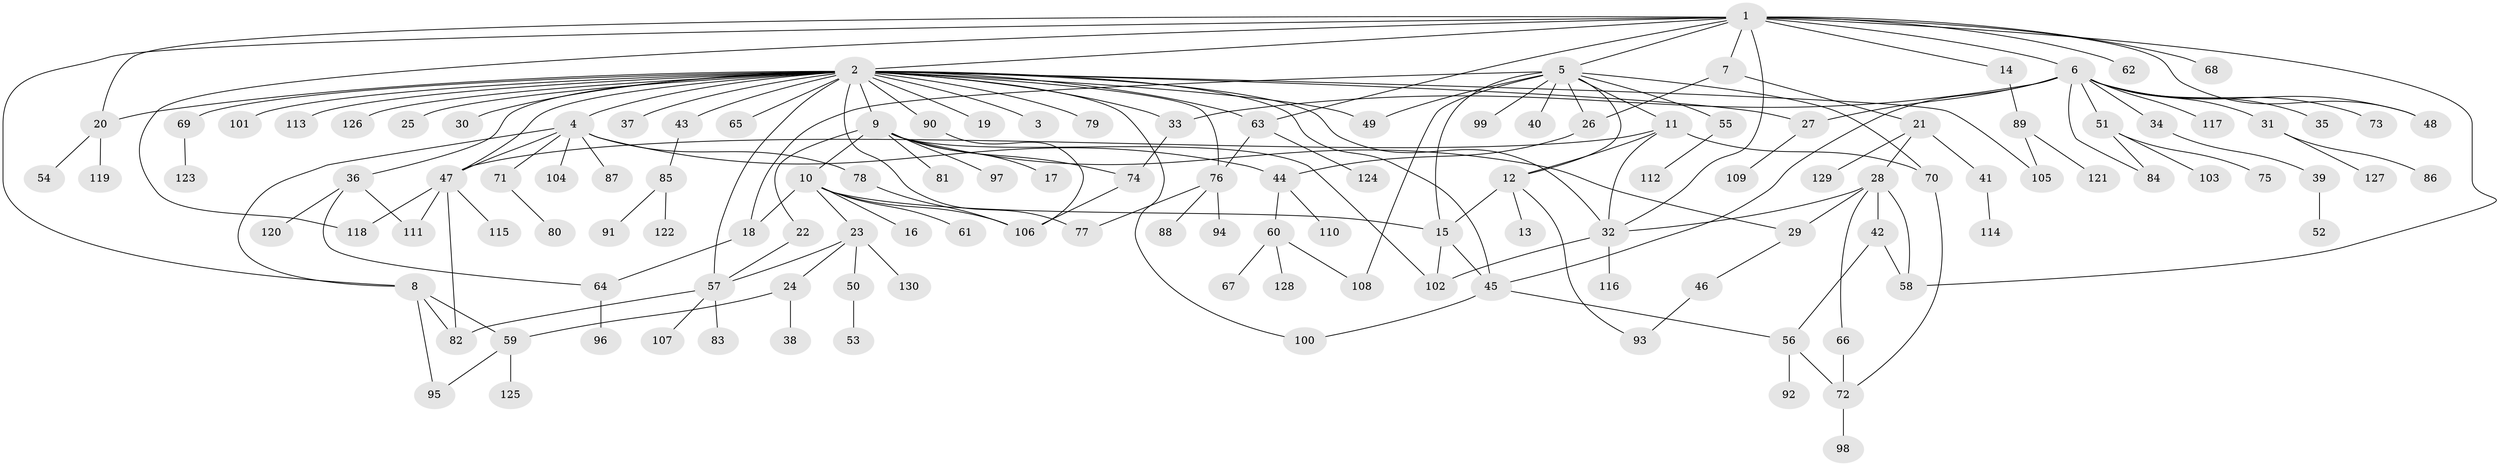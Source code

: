 // Generated by graph-tools (version 1.1) at 2025/49/03/09/25 03:49:58]
// undirected, 130 vertices, 178 edges
graph export_dot {
graph [start="1"]
  node [color=gray90,style=filled];
  1;
  2;
  3;
  4;
  5;
  6;
  7;
  8;
  9;
  10;
  11;
  12;
  13;
  14;
  15;
  16;
  17;
  18;
  19;
  20;
  21;
  22;
  23;
  24;
  25;
  26;
  27;
  28;
  29;
  30;
  31;
  32;
  33;
  34;
  35;
  36;
  37;
  38;
  39;
  40;
  41;
  42;
  43;
  44;
  45;
  46;
  47;
  48;
  49;
  50;
  51;
  52;
  53;
  54;
  55;
  56;
  57;
  58;
  59;
  60;
  61;
  62;
  63;
  64;
  65;
  66;
  67;
  68;
  69;
  70;
  71;
  72;
  73;
  74;
  75;
  76;
  77;
  78;
  79;
  80;
  81;
  82;
  83;
  84;
  85;
  86;
  87;
  88;
  89;
  90;
  91;
  92;
  93;
  94;
  95;
  96;
  97;
  98;
  99;
  100;
  101;
  102;
  103;
  104;
  105;
  106;
  107;
  108;
  109;
  110;
  111;
  112;
  113;
  114;
  115;
  116;
  117;
  118;
  119;
  120;
  121;
  122;
  123;
  124;
  125;
  126;
  127;
  128;
  129;
  130;
  1 -- 2;
  1 -- 5;
  1 -- 6;
  1 -- 7;
  1 -- 8;
  1 -- 14;
  1 -- 20;
  1 -- 32;
  1 -- 48;
  1 -- 58;
  1 -- 62;
  1 -- 63;
  1 -- 68;
  1 -- 118;
  2 -- 3;
  2 -- 4;
  2 -- 9;
  2 -- 19;
  2 -- 20;
  2 -- 25;
  2 -- 27;
  2 -- 30;
  2 -- 32;
  2 -- 33;
  2 -- 36;
  2 -- 37;
  2 -- 43;
  2 -- 45;
  2 -- 47;
  2 -- 49;
  2 -- 57;
  2 -- 63;
  2 -- 65;
  2 -- 69;
  2 -- 76;
  2 -- 77;
  2 -- 79;
  2 -- 90;
  2 -- 100;
  2 -- 101;
  2 -- 105;
  2 -- 113;
  2 -- 126;
  4 -- 8;
  4 -- 44;
  4 -- 47;
  4 -- 71;
  4 -- 78;
  4 -- 87;
  4 -- 104;
  5 -- 11;
  5 -- 12;
  5 -- 15;
  5 -- 18;
  5 -- 26;
  5 -- 40;
  5 -- 49;
  5 -- 55;
  5 -- 70;
  5 -- 99;
  5 -- 108;
  6 -- 27;
  6 -- 31;
  6 -- 33;
  6 -- 34;
  6 -- 35;
  6 -- 45;
  6 -- 48;
  6 -- 51;
  6 -- 73;
  6 -- 84;
  6 -- 117;
  7 -- 21;
  7 -- 26;
  8 -- 59;
  8 -- 82;
  8 -- 95;
  9 -- 10;
  9 -- 17;
  9 -- 22;
  9 -- 29;
  9 -- 74;
  9 -- 81;
  9 -- 97;
  9 -- 102;
  10 -- 15;
  10 -- 16;
  10 -- 18;
  10 -- 23;
  10 -- 61;
  10 -- 106;
  11 -- 12;
  11 -- 32;
  11 -- 47;
  11 -- 70;
  12 -- 13;
  12 -- 15;
  12 -- 93;
  14 -- 89;
  15 -- 45;
  15 -- 102;
  18 -- 64;
  20 -- 54;
  20 -- 119;
  21 -- 28;
  21 -- 41;
  21 -- 129;
  22 -- 57;
  23 -- 24;
  23 -- 50;
  23 -- 57;
  23 -- 130;
  24 -- 38;
  24 -- 59;
  26 -- 44;
  27 -- 109;
  28 -- 29;
  28 -- 32;
  28 -- 42;
  28 -- 58;
  28 -- 66;
  29 -- 46;
  31 -- 86;
  31 -- 127;
  32 -- 102;
  32 -- 116;
  33 -- 74;
  34 -- 39;
  36 -- 64;
  36 -- 111;
  36 -- 120;
  39 -- 52;
  41 -- 114;
  42 -- 56;
  42 -- 58;
  43 -- 85;
  44 -- 60;
  44 -- 110;
  45 -- 56;
  45 -- 100;
  46 -- 93;
  47 -- 82;
  47 -- 111;
  47 -- 115;
  47 -- 118;
  50 -- 53;
  51 -- 75;
  51 -- 84;
  51 -- 103;
  55 -- 112;
  56 -- 72;
  56 -- 92;
  57 -- 82;
  57 -- 83;
  57 -- 107;
  59 -- 95;
  59 -- 125;
  60 -- 67;
  60 -- 108;
  60 -- 128;
  63 -- 76;
  63 -- 124;
  64 -- 96;
  66 -- 72;
  69 -- 123;
  70 -- 72;
  71 -- 80;
  72 -- 98;
  74 -- 106;
  76 -- 77;
  76 -- 88;
  76 -- 94;
  78 -- 106;
  85 -- 91;
  85 -- 122;
  89 -- 105;
  89 -- 121;
  90 -- 106;
}
